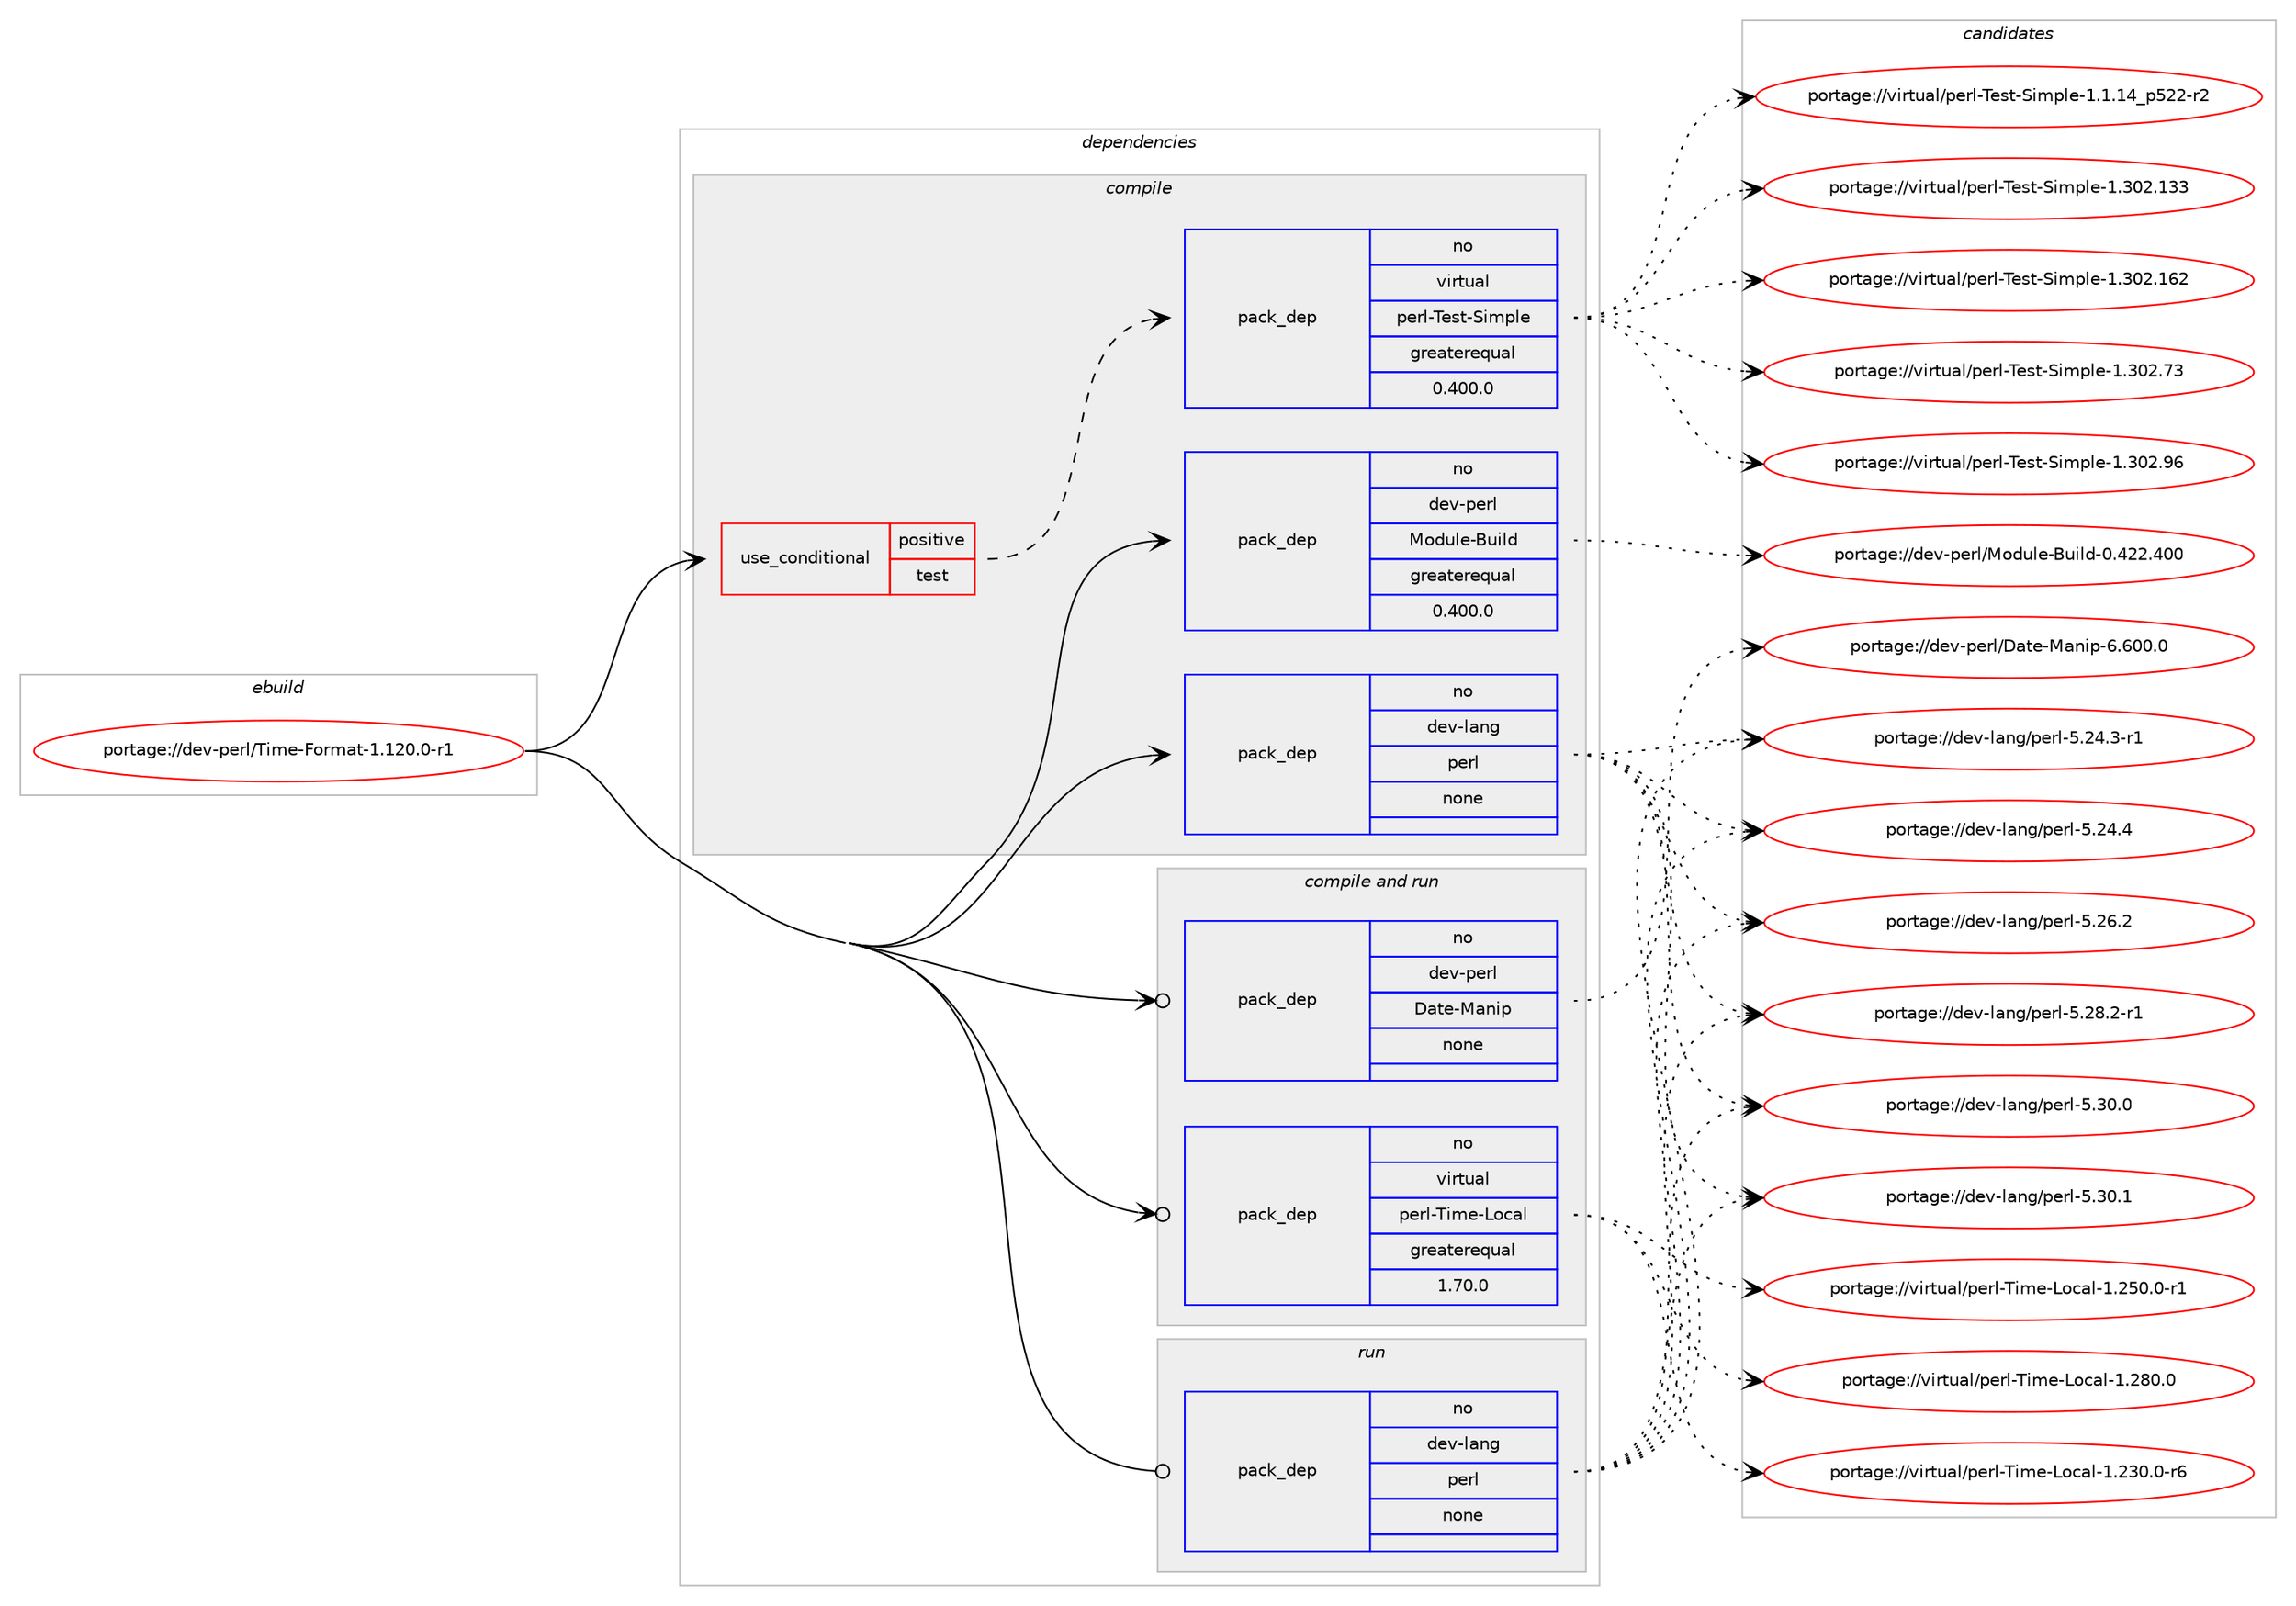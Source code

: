 digraph prolog {

# *************
# Graph options
# *************

newrank=true;
concentrate=true;
compound=true;
graph [rankdir=LR,fontname=Helvetica,fontsize=10,ranksep=1.5];#, ranksep=2.5, nodesep=0.2];
edge  [arrowhead=vee];
node  [fontname=Helvetica,fontsize=10];

# **********
# The ebuild
# **********

subgraph cluster_leftcol {
color=gray;
rank=same;
label=<<i>ebuild</i>>;
id [label="portage://dev-perl/Time-Format-1.120.0-r1", color=red, width=4, href="../dev-perl/Time-Format-1.120.0-r1.svg"];
}

# ****************
# The dependencies
# ****************

subgraph cluster_midcol {
color=gray;
label=<<i>dependencies</i>>;
subgraph cluster_compile {
fillcolor="#eeeeee";
style=filled;
label=<<i>compile</i>>;
subgraph cond23779 {
dependency122148 [label=<<TABLE BORDER="0" CELLBORDER="1" CELLSPACING="0" CELLPADDING="4"><TR><TD ROWSPAN="3" CELLPADDING="10">use_conditional</TD></TR><TR><TD>positive</TD></TR><TR><TD>test</TD></TR></TABLE>>, shape=none, color=red];
subgraph pack95177 {
dependency122149 [label=<<TABLE BORDER="0" CELLBORDER="1" CELLSPACING="0" CELLPADDING="4" WIDTH="220"><TR><TD ROWSPAN="6" CELLPADDING="30">pack_dep</TD></TR><TR><TD WIDTH="110">no</TD></TR><TR><TD>virtual</TD></TR><TR><TD>perl-Test-Simple</TD></TR><TR><TD>greaterequal</TD></TR><TR><TD>0.400.0</TD></TR></TABLE>>, shape=none, color=blue];
}
dependency122148:e -> dependency122149:w [weight=20,style="dashed",arrowhead="vee"];
}
id:e -> dependency122148:w [weight=20,style="solid",arrowhead="vee"];
subgraph pack95178 {
dependency122150 [label=<<TABLE BORDER="0" CELLBORDER="1" CELLSPACING="0" CELLPADDING="4" WIDTH="220"><TR><TD ROWSPAN="6" CELLPADDING="30">pack_dep</TD></TR><TR><TD WIDTH="110">no</TD></TR><TR><TD>dev-lang</TD></TR><TR><TD>perl</TD></TR><TR><TD>none</TD></TR><TR><TD></TD></TR></TABLE>>, shape=none, color=blue];
}
id:e -> dependency122150:w [weight=20,style="solid",arrowhead="vee"];
subgraph pack95179 {
dependency122151 [label=<<TABLE BORDER="0" CELLBORDER="1" CELLSPACING="0" CELLPADDING="4" WIDTH="220"><TR><TD ROWSPAN="6" CELLPADDING="30">pack_dep</TD></TR><TR><TD WIDTH="110">no</TD></TR><TR><TD>dev-perl</TD></TR><TR><TD>Module-Build</TD></TR><TR><TD>greaterequal</TD></TR><TR><TD>0.400.0</TD></TR></TABLE>>, shape=none, color=blue];
}
id:e -> dependency122151:w [weight=20,style="solid",arrowhead="vee"];
}
subgraph cluster_compileandrun {
fillcolor="#eeeeee";
style=filled;
label=<<i>compile and run</i>>;
subgraph pack95180 {
dependency122152 [label=<<TABLE BORDER="0" CELLBORDER="1" CELLSPACING="0" CELLPADDING="4" WIDTH="220"><TR><TD ROWSPAN="6" CELLPADDING="30">pack_dep</TD></TR><TR><TD WIDTH="110">no</TD></TR><TR><TD>dev-perl</TD></TR><TR><TD>Date-Manip</TD></TR><TR><TD>none</TD></TR><TR><TD></TD></TR></TABLE>>, shape=none, color=blue];
}
id:e -> dependency122152:w [weight=20,style="solid",arrowhead="odotvee"];
subgraph pack95181 {
dependency122153 [label=<<TABLE BORDER="0" CELLBORDER="1" CELLSPACING="0" CELLPADDING="4" WIDTH="220"><TR><TD ROWSPAN="6" CELLPADDING="30">pack_dep</TD></TR><TR><TD WIDTH="110">no</TD></TR><TR><TD>virtual</TD></TR><TR><TD>perl-Time-Local</TD></TR><TR><TD>greaterequal</TD></TR><TR><TD>1.70.0</TD></TR></TABLE>>, shape=none, color=blue];
}
id:e -> dependency122153:w [weight=20,style="solid",arrowhead="odotvee"];
}
subgraph cluster_run {
fillcolor="#eeeeee";
style=filled;
label=<<i>run</i>>;
subgraph pack95182 {
dependency122154 [label=<<TABLE BORDER="0" CELLBORDER="1" CELLSPACING="0" CELLPADDING="4" WIDTH="220"><TR><TD ROWSPAN="6" CELLPADDING="30">pack_dep</TD></TR><TR><TD WIDTH="110">no</TD></TR><TR><TD>dev-lang</TD></TR><TR><TD>perl</TD></TR><TR><TD>none</TD></TR><TR><TD></TD></TR></TABLE>>, shape=none, color=blue];
}
id:e -> dependency122154:w [weight=20,style="solid",arrowhead="odot"];
}
}

# **************
# The candidates
# **************

subgraph cluster_choices {
rank=same;
color=gray;
label=<<i>candidates</i>>;

subgraph choice95177 {
color=black;
nodesep=1;
choiceportage11810511411611797108471121011141084584101115116458310510911210810145494649464952951125350504511450 [label="portage://virtual/perl-Test-Simple-1.1.14_p522-r2", color=red, width=4,href="../virtual/perl-Test-Simple-1.1.14_p522-r2.svg"];
choiceportage11810511411611797108471121011141084584101115116458310510911210810145494651485046495151 [label="portage://virtual/perl-Test-Simple-1.302.133", color=red, width=4,href="../virtual/perl-Test-Simple-1.302.133.svg"];
choiceportage11810511411611797108471121011141084584101115116458310510911210810145494651485046495450 [label="portage://virtual/perl-Test-Simple-1.302.162", color=red, width=4,href="../virtual/perl-Test-Simple-1.302.162.svg"];
choiceportage118105114116117971084711210111410845841011151164583105109112108101454946514850465551 [label="portage://virtual/perl-Test-Simple-1.302.73", color=red, width=4,href="../virtual/perl-Test-Simple-1.302.73.svg"];
choiceportage118105114116117971084711210111410845841011151164583105109112108101454946514850465754 [label="portage://virtual/perl-Test-Simple-1.302.96", color=red, width=4,href="../virtual/perl-Test-Simple-1.302.96.svg"];
dependency122149:e -> choiceportage11810511411611797108471121011141084584101115116458310510911210810145494649464952951125350504511450:w [style=dotted,weight="100"];
dependency122149:e -> choiceportage11810511411611797108471121011141084584101115116458310510911210810145494651485046495151:w [style=dotted,weight="100"];
dependency122149:e -> choiceportage11810511411611797108471121011141084584101115116458310510911210810145494651485046495450:w [style=dotted,weight="100"];
dependency122149:e -> choiceportage118105114116117971084711210111410845841011151164583105109112108101454946514850465551:w [style=dotted,weight="100"];
dependency122149:e -> choiceportage118105114116117971084711210111410845841011151164583105109112108101454946514850465754:w [style=dotted,weight="100"];
}
subgraph choice95178 {
color=black;
nodesep=1;
choiceportage100101118451089711010347112101114108455346505246514511449 [label="portage://dev-lang/perl-5.24.3-r1", color=red, width=4,href="../dev-lang/perl-5.24.3-r1.svg"];
choiceportage10010111845108971101034711210111410845534650524652 [label="portage://dev-lang/perl-5.24.4", color=red, width=4,href="../dev-lang/perl-5.24.4.svg"];
choiceportage10010111845108971101034711210111410845534650544650 [label="portage://dev-lang/perl-5.26.2", color=red, width=4,href="../dev-lang/perl-5.26.2.svg"];
choiceportage100101118451089711010347112101114108455346505646504511449 [label="portage://dev-lang/perl-5.28.2-r1", color=red, width=4,href="../dev-lang/perl-5.28.2-r1.svg"];
choiceportage10010111845108971101034711210111410845534651484648 [label="portage://dev-lang/perl-5.30.0", color=red, width=4,href="../dev-lang/perl-5.30.0.svg"];
choiceportage10010111845108971101034711210111410845534651484649 [label="portage://dev-lang/perl-5.30.1", color=red, width=4,href="../dev-lang/perl-5.30.1.svg"];
dependency122150:e -> choiceportage100101118451089711010347112101114108455346505246514511449:w [style=dotted,weight="100"];
dependency122150:e -> choiceportage10010111845108971101034711210111410845534650524652:w [style=dotted,weight="100"];
dependency122150:e -> choiceportage10010111845108971101034711210111410845534650544650:w [style=dotted,weight="100"];
dependency122150:e -> choiceportage100101118451089711010347112101114108455346505646504511449:w [style=dotted,weight="100"];
dependency122150:e -> choiceportage10010111845108971101034711210111410845534651484648:w [style=dotted,weight="100"];
dependency122150:e -> choiceportage10010111845108971101034711210111410845534651484649:w [style=dotted,weight="100"];
}
subgraph choice95179 {
color=black;
nodesep=1;
choiceportage100101118451121011141084777111100117108101456611710510810045484652505046524848 [label="portage://dev-perl/Module-Build-0.422.400", color=red, width=4,href="../dev-perl/Module-Build-0.422.400.svg"];
dependency122151:e -> choiceportage100101118451121011141084777111100117108101456611710510810045484652505046524848:w [style=dotted,weight="100"];
}
subgraph choice95180 {
color=black;
nodesep=1;
choiceportage100101118451121011141084768971161014577971101051124554465448484648 [label="portage://dev-perl/Date-Manip-6.600.0", color=red, width=4,href="../dev-perl/Date-Manip-6.600.0.svg"];
dependency122152:e -> choiceportage100101118451121011141084768971161014577971101051124554465448484648:w [style=dotted,weight="100"];
}
subgraph choice95181 {
color=black;
nodesep=1;
choiceportage118105114116117971084711210111410845841051091014576111999710845494650514846484511454 [label="portage://virtual/perl-Time-Local-1.230.0-r6", color=red, width=4,href="../virtual/perl-Time-Local-1.230.0-r6.svg"];
choiceportage118105114116117971084711210111410845841051091014576111999710845494650534846484511449 [label="portage://virtual/perl-Time-Local-1.250.0-r1", color=red, width=4,href="../virtual/perl-Time-Local-1.250.0-r1.svg"];
choiceportage11810511411611797108471121011141084584105109101457611199971084549465056484648 [label="portage://virtual/perl-Time-Local-1.280.0", color=red, width=4,href="../virtual/perl-Time-Local-1.280.0.svg"];
dependency122153:e -> choiceportage118105114116117971084711210111410845841051091014576111999710845494650514846484511454:w [style=dotted,weight="100"];
dependency122153:e -> choiceportage118105114116117971084711210111410845841051091014576111999710845494650534846484511449:w [style=dotted,weight="100"];
dependency122153:e -> choiceportage11810511411611797108471121011141084584105109101457611199971084549465056484648:w [style=dotted,weight="100"];
}
subgraph choice95182 {
color=black;
nodesep=1;
choiceportage100101118451089711010347112101114108455346505246514511449 [label="portage://dev-lang/perl-5.24.3-r1", color=red, width=4,href="../dev-lang/perl-5.24.3-r1.svg"];
choiceportage10010111845108971101034711210111410845534650524652 [label="portage://dev-lang/perl-5.24.4", color=red, width=4,href="../dev-lang/perl-5.24.4.svg"];
choiceportage10010111845108971101034711210111410845534650544650 [label="portage://dev-lang/perl-5.26.2", color=red, width=4,href="../dev-lang/perl-5.26.2.svg"];
choiceportage100101118451089711010347112101114108455346505646504511449 [label="portage://dev-lang/perl-5.28.2-r1", color=red, width=4,href="../dev-lang/perl-5.28.2-r1.svg"];
choiceportage10010111845108971101034711210111410845534651484648 [label="portage://dev-lang/perl-5.30.0", color=red, width=4,href="../dev-lang/perl-5.30.0.svg"];
choiceportage10010111845108971101034711210111410845534651484649 [label="portage://dev-lang/perl-5.30.1", color=red, width=4,href="../dev-lang/perl-5.30.1.svg"];
dependency122154:e -> choiceportage100101118451089711010347112101114108455346505246514511449:w [style=dotted,weight="100"];
dependency122154:e -> choiceportage10010111845108971101034711210111410845534650524652:w [style=dotted,weight="100"];
dependency122154:e -> choiceportage10010111845108971101034711210111410845534650544650:w [style=dotted,weight="100"];
dependency122154:e -> choiceportage100101118451089711010347112101114108455346505646504511449:w [style=dotted,weight="100"];
dependency122154:e -> choiceportage10010111845108971101034711210111410845534651484648:w [style=dotted,weight="100"];
dependency122154:e -> choiceportage10010111845108971101034711210111410845534651484649:w [style=dotted,weight="100"];
}
}

}
